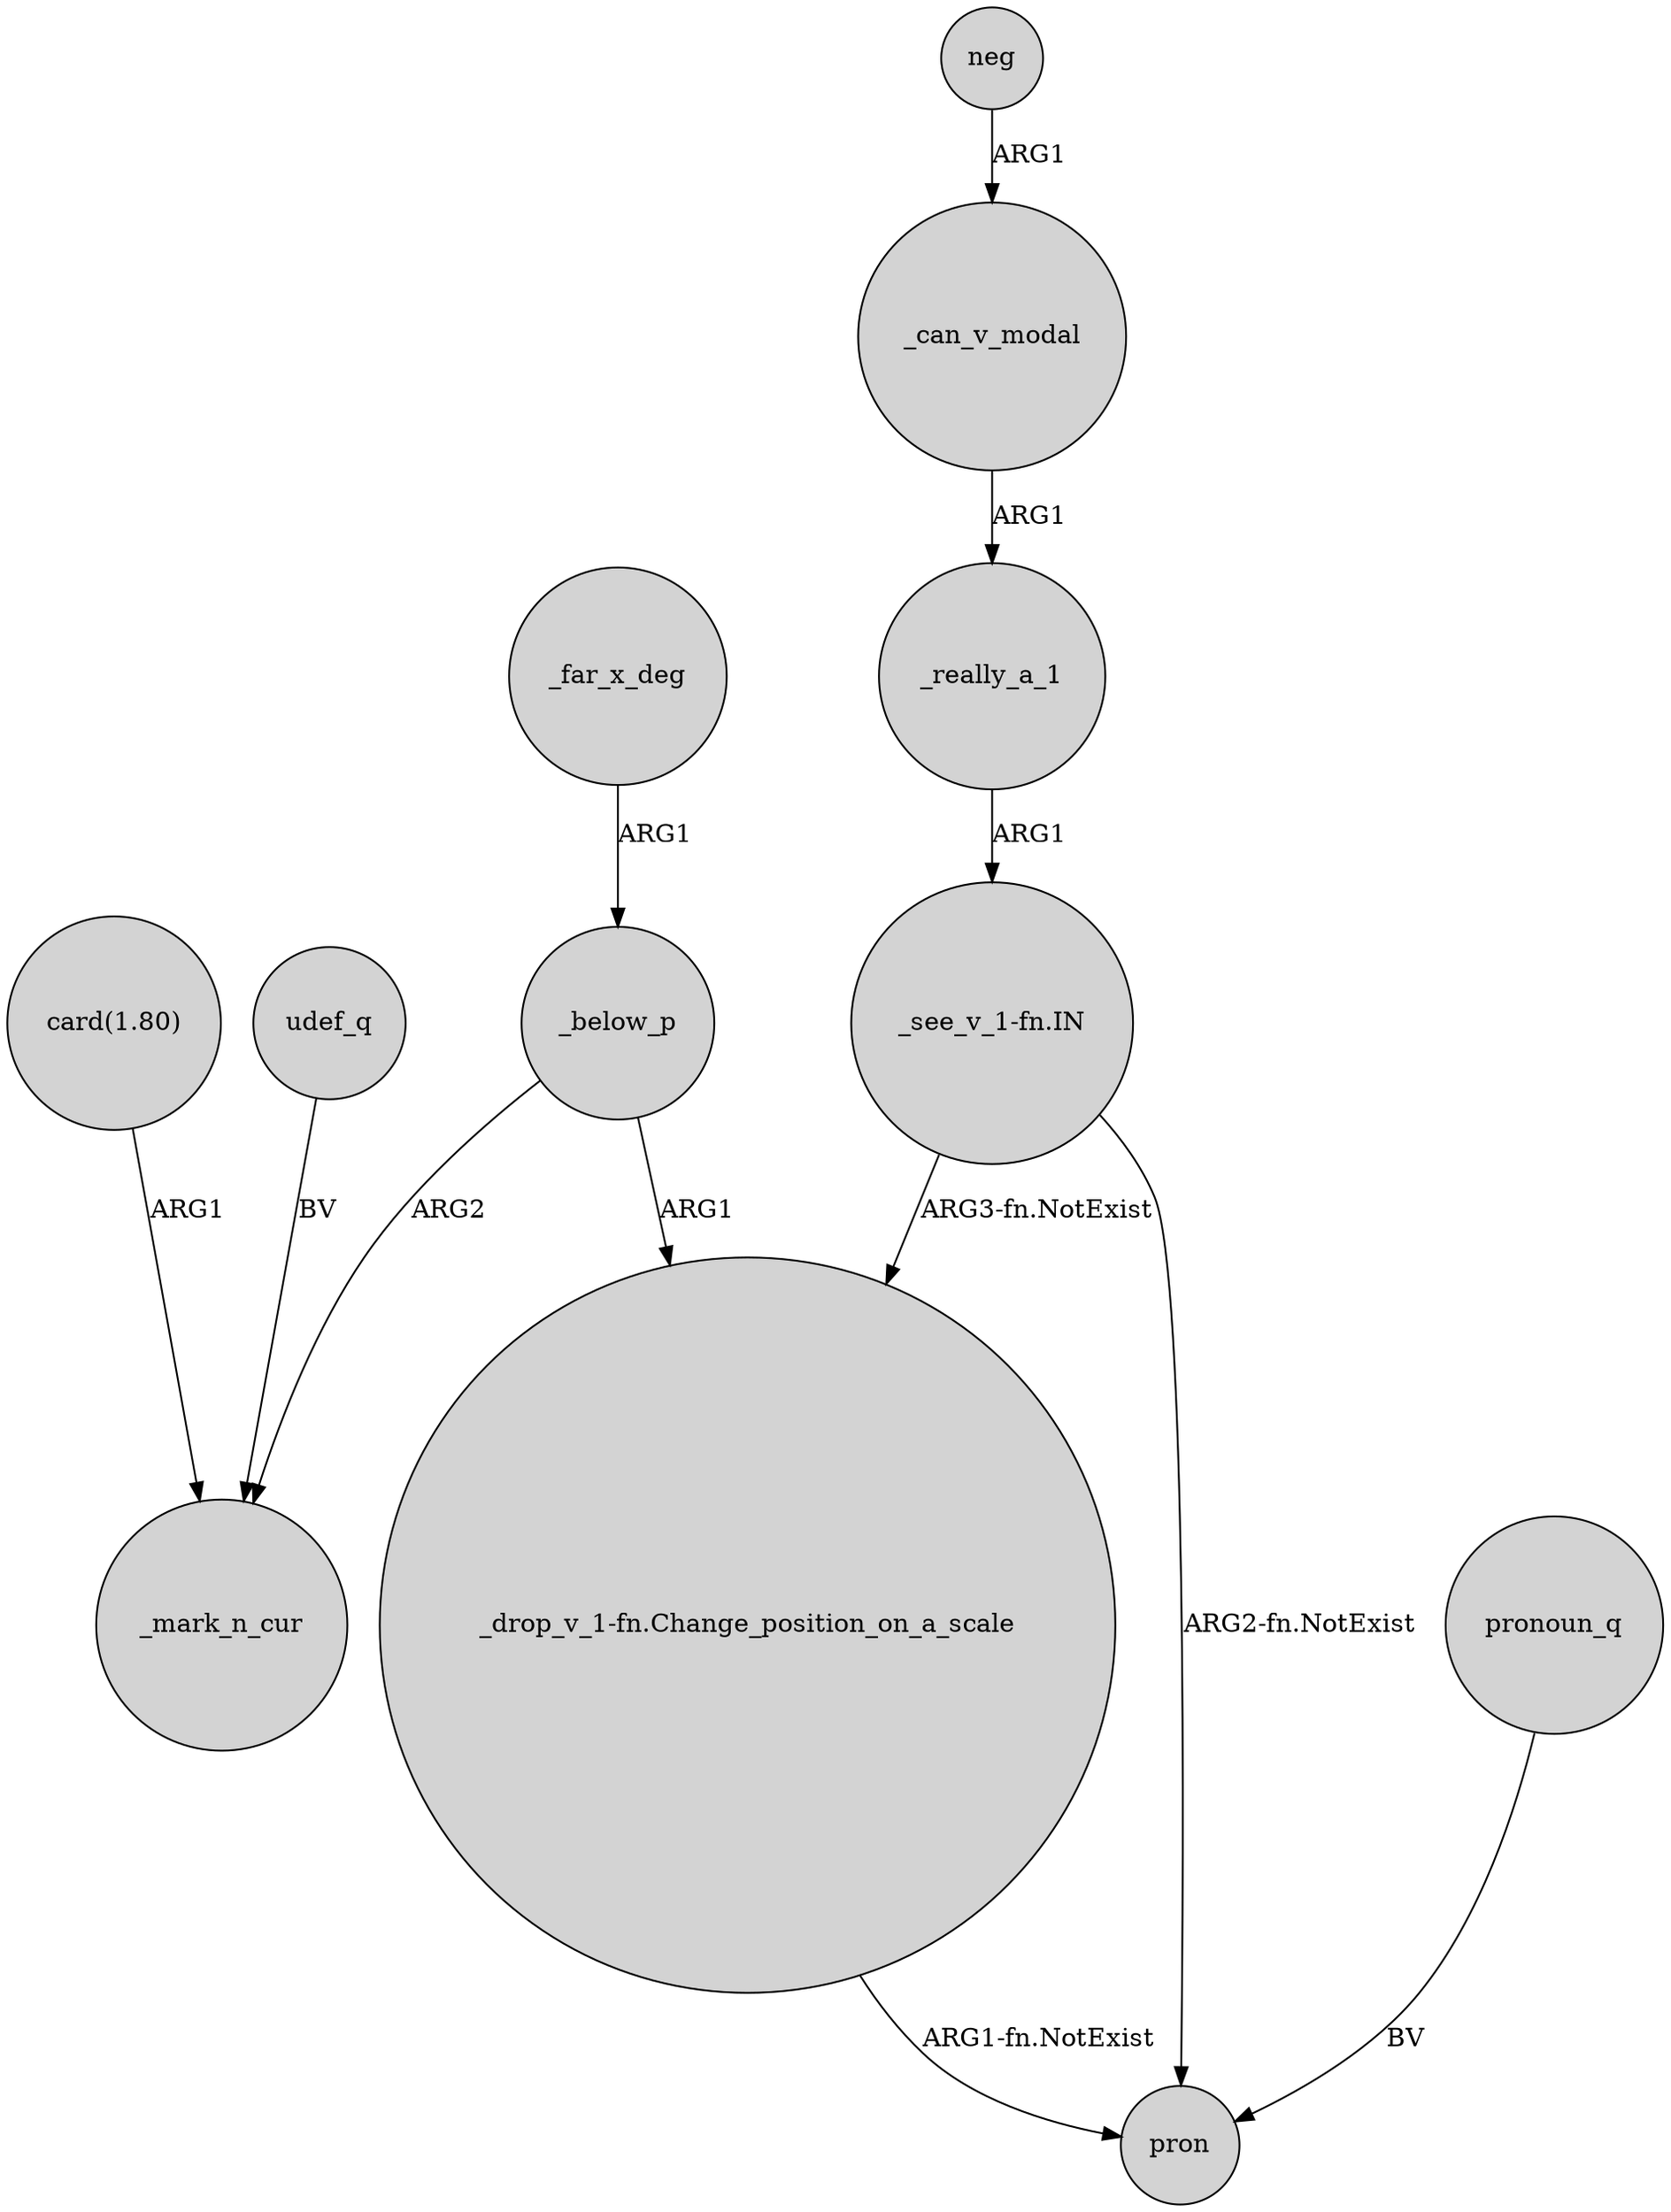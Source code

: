 digraph {
	node [shape=circle style=filled]
	_far_x_deg -> _below_p [label=ARG1]
	udef_q -> _mark_n_cur [label=BV]
	"card(1.80)" -> _mark_n_cur [label=ARG1]
	_can_v_modal -> _really_a_1 [label=ARG1]
	_really_a_1 -> "_see_v_1-fn.IN" [label=ARG1]
	"_see_v_1-fn.IN" -> pron [label="ARG2-fn.NotExist"]
	"_drop_v_1-fn.Change_position_on_a_scale" -> pron [label="ARG1-fn.NotExist"]
	"_see_v_1-fn.IN" -> "_drop_v_1-fn.Change_position_on_a_scale" [label="ARG3-fn.NotExist"]
	_below_p -> _mark_n_cur [label=ARG2]
	_below_p -> "_drop_v_1-fn.Change_position_on_a_scale" [label=ARG1]
	neg -> _can_v_modal [label=ARG1]
	pronoun_q -> pron [label=BV]
}
